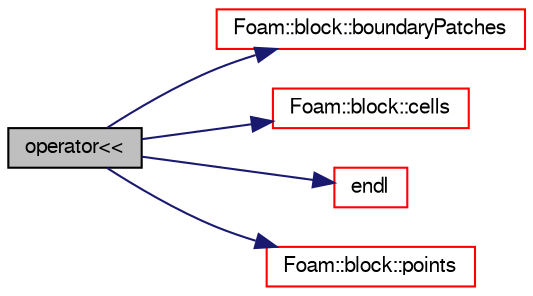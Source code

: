 digraph "operator&lt;&lt;"
{
  bgcolor="transparent";
  edge [fontname="FreeSans",fontsize="10",labelfontname="FreeSans",labelfontsize="10"];
  node [fontname="FreeSans",fontsize="10",shape=record];
  rankdir="LR";
  Node7268 [label="operator\<\<",height=0.2,width=0.4,color="black", fillcolor="grey75", style="filled", fontcolor="black"];
  Node7268 -> Node7269 [color="midnightblue",fontsize="10",style="solid",fontname="FreeSans"];
  Node7269 [label="Foam::block::boundaryPatches",height=0.2,width=0.4,color="red",URL="$a24710.html#af0907b0ba9fbd68d1d10f72c57d27da6",tooltip="Return the boundary patch faces for the block. "];
  Node7268 -> Node7271 [color="midnightblue",fontsize="10",style="solid",fontname="FreeSans"];
  Node7271 [label="Foam::block::cells",height=0.2,width=0.4,color="red",URL="$a24710.html#a21ddc9cfc4ebbeeec4ca3a171d5c76ab",tooltip="Return the cells for filling the block. "];
  Node7268 -> Node7272 [color="midnightblue",fontsize="10",style="solid",fontname="FreeSans"];
  Node7272 [label="endl",height=0.2,width=0.4,color="red",URL="$a21124.html#a2db8fe02a0d3909e9351bb4275b23ce4",tooltip="Add newline and flush stream. "];
  Node7268 -> Node7274 [color="midnightblue",fontsize="10",style="solid",fontname="FreeSans"];
  Node7274 [label="Foam::block::points",height=0.2,width=0.4,color="red",URL="$a24710.html#ac44123fc1265297c41a43c3b62fdb4c2",tooltip="Return the points for filling the block. "];
}

